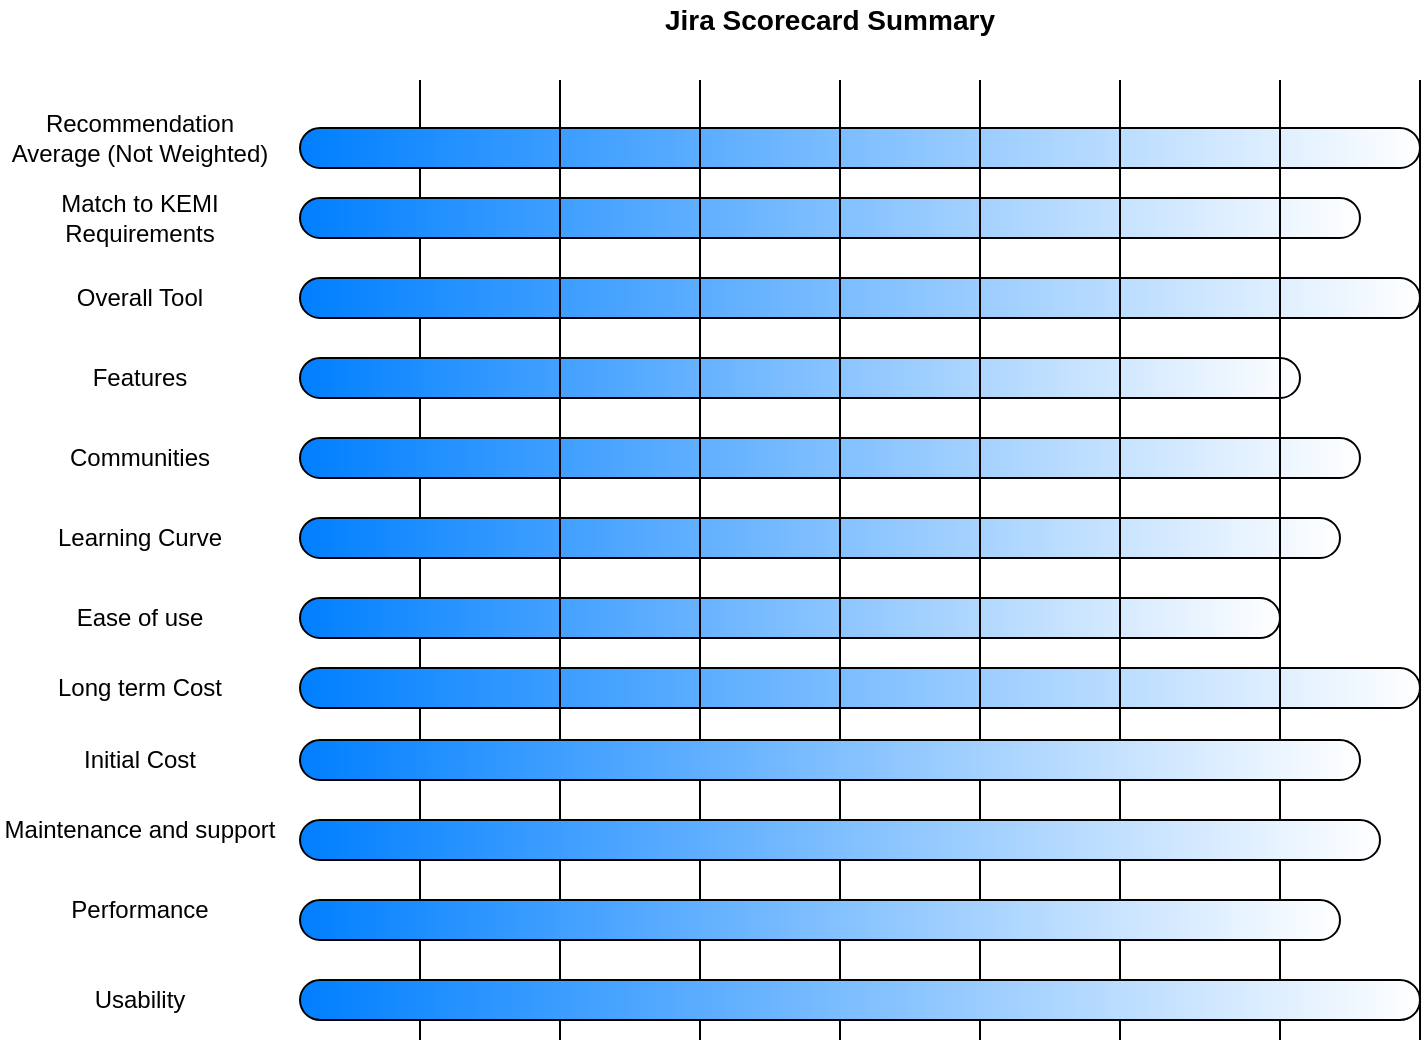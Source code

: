 <mxfile version="14.4.3" type="github">
  <diagram id="4LC586RHA6G6rUpBR5Ud" name="Page-1">
    <mxGraphModel dx="868" dy="450" grid="1" gridSize="10" guides="1" tooltips="1" connect="1" arrows="1" fold="1" page="1" pageScale="1" pageWidth="850" pageHeight="1100" math="0" shadow="0">
      <root>
        <mxCell id="0" />
        <mxCell id="1" parent="0" />
        <mxCell id="HnBoy53n2k93f64RDq2z-1" value="" style="endArrow=none;html=1;" parent="1" edge="1">
          <mxGeometry width="50" height="50" relative="1" as="geometry">
            <mxPoint x="220" y="540" as="sourcePoint" />
            <mxPoint x="220" y="60" as="targetPoint" />
          </mxGeometry>
        </mxCell>
        <mxCell id="HnBoy53n2k93f64RDq2z-2" value="" style="rounded=1;whiteSpace=wrap;html=1;labelBackgroundColor=#ffffff;gradientDirection=west;gradientColor=#007FFF;arcSize=50;" parent="1" vertex="1">
          <mxGeometry x="160" y="84" width="560" height="20" as="geometry" />
        </mxCell>
        <mxCell id="HnBoy53n2k93f64RDq2z-3" value="Match to KEMI Requirements" style="text;html=1;strokeColor=none;fillColor=none;align=center;verticalAlign=middle;whiteSpace=wrap;rounded=0;labelBackgroundColor=#ffffff;" parent="1" vertex="1">
          <mxGeometry x="10" y="114" width="140" height="30" as="geometry" />
        </mxCell>
        <mxCell id="HnBoy53n2k93f64RDq2z-4" value="Overall Tool" style="text;html=1;strokeColor=none;fillColor=none;align=center;verticalAlign=middle;whiteSpace=wrap;rounded=0;labelBackgroundColor=#ffffff;" parent="1" vertex="1">
          <mxGeometry x="10" y="154" width="140" height="30" as="geometry" />
        </mxCell>
        <mxCell id="HnBoy53n2k93f64RDq2z-5" value="Communities" style="text;html=1;strokeColor=none;fillColor=none;align=center;verticalAlign=middle;whiteSpace=wrap;rounded=0;labelBackgroundColor=#ffffff;" parent="1" vertex="1">
          <mxGeometry x="10" y="234" width="140" height="30" as="geometry" />
        </mxCell>
        <mxCell id="HnBoy53n2k93f64RDq2z-6" value="Features" style="text;html=1;strokeColor=none;fillColor=none;align=center;verticalAlign=middle;whiteSpace=wrap;rounded=0;labelBackgroundColor=#ffffff;" parent="1" vertex="1">
          <mxGeometry x="10" y="194" width="140" height="30" as="geometry" />
        </mxCell>
        <mxCell id="HnBoy53n2k93f64RDq2z-7" value="Learning Curve" style="text;html=1;strokeColor=none;fillColor=none;align=center;verticalAlign=middle;whiteSpace=wrap;rounded=0;labelBackgroundColor=#ffffff;" parent="1" vertex="1">
          <mxGeometry x="10" y="274" width="140" height="30" as="geometry" />
        </mxCell>
        <mxCell id="HnBoy53n2k93f64RDq2z-8" value="Long term Cost" style="text;html=1;strokeColor=none;fillColor=none;align=center;verticalAlign=middle;whiteSpace=wrap;rounded=0;labelBackgroundColor=#ffffff;" parent="1" vertex="1">
          <mxGeometry x="10" y="349" width="140" height="30" as="geometry" />
        </mxCell>
        <mxCell id="HnBoy53n2k93f64RDq2z-9" value="Ease of use" style="text;html=1;strokeColor=none;fillColor=none;align=center;verticalAlign=middle;whiteSpace=wrap;rounded=0;labelBackgroundColor=#ffffff;" parent="1" vertex="1">
          <mxGeometry x="10" y="314" width="140" height="30" as="geometry" />
        </mxCell>
        <mxCell id="HnBoy53n2k93f64RDq2z-10" value="Recommendation Average (Not Weighted)" style="text;html=1;strokeColor=none;fillColor=none;align=center;verticalAlign=middle;whiteSpace=wrap;rounded=0;labelBackgroundColor=#ffffff;" parent="1" vertex="1">
          <mxGeometry x="10" y="74" width="140" height="30" as="geometry" />
        </mxCell>
        <mxCell id="HnBoy53n2k93f64RDq2z-11" value="" style="rounded=1;whiteSpace=wrap;html=1;labelBackgroundColor=#ffffff;gradientDirection=west;gradientColor=#007FFF;arcSize=50;" parent="1" vertex="1">
          <mxGeometry x="160" y="119" width="530" height="20" as="geometry" />
        </mxCell>
        <mxCell id="HnBoy53n2k93f64RDq2z-12" value="" style="rounded=1;whiteSpace=wrap;html=1;labelBackgroundColor=#ffffff;gradientDirection=west;gradientColor=#007FFF;arcSize=50;" parent="1" vertex="1">
          <mxGeometry x="160" y="159" width="560" height="20" as="geometry" />
        </mxCell>
        <mxCell id="HnBoy53n2k93f64RDq2z-13" value="" style="rounded=1;whiteSpace=wrap;html=1;labelBackgroundColor=#ffffff;gradientDirection=west;gradientColor=#007FFF;arcSize=50;" parent="1" vertex="1">
          <mxGeometry x="160" y="199" width="500" height="20" as="geometry" />
        </mxCell>
        <mxCell id="HnBoy53n2k93f64RDq2z-14" value="" style="rounded=1;whiteSpace=wrap;html=1;labelBackgroundColor=#ffffff;gradientDirection=west;gradientColor=#007FFF;arcSize=50;" parent="1" vertex="1">
          <mxGeometry x="160" y="239" width="530" height="20" as="geometry" />
        </mxCell>
        <mxCell id="HnBoy53n2k93f64RDq2z-15" value="" style="rounded=1;whiteSpace=wrap;html=1;labelBackgroundColor=#ffffff;gradientDirection=west;gradientColor=#007FFF;arcSize=50;" parent="1" vertex="1">
          <mxGeometry x="160" y="279" width="520" height="20" as="geometry" />
        </mxCell>
        <mxCell id="HnBoy53n2k93f64RDq2z-16" value="" style="rounded=1;whiteSpace=wrap;html=1;labelBackgroundColor=#ffffff;gradientDirection=west;gradientColor=#007FFF;arcSize=50;" parent="1" vertex="1">
          <mxGeometry x="160" y="319" width="490" height="20" as="geometry" />
        </mxCell>
        <mxCell id="HnBoy53n2k93f64RDq2z-17" value="" style="rounded=1;whiteSpace=wrap;html=1;labelBackgroundColor=#ffffff;gradientDirection=west;gradientColor=#007FFF;arcSize=50;" parent="1" vertex="1">
          <mxGeometry x="160" y="354" width="560" height="20" as="geometry" />
        </mxCell>
        <mxCell id="HnBoy53n2k93f64RDq2z-18" value="" style="endArrow=none;html=1;" parent="1" edge="1">
          <mxGeometry width="50" height="50" relative="1" as="geometry">
            <mxPoint x="290" y="540" as="sourcePoint" />
            <mxPoint x="290" y="60" as="targetPoint" />
          </mxGeometry>
        </mxCell>
        <mxCell id="HnBoy53n2k93f64RDq2z-19" value="" style="endArrow=none;html=1;" parent="1" edge="1">
          <mxGeometry width="50" height="50" relative="1" as="geometry">
            <mxPoint x="360" y="540" as="sourcePoint" />
            <mxPoint x="360" y="60" as="targetPoint" />
          </mxGeometry>
        </mxCell>
        <mxCell id="HnBoy53n2k93f64RDq2z-20" value="" style="endArrow=none;html=1;" parent="1" edge="1">
          <mxGeometry width="50" height="50" relative="1" as="geometry">
            <mxPoint x="430" y="540" as="sourcePoint" />
            <mxPoint x="430" y="60" as="targetPoint" />
          </mxGeometry>
        </mxCell>
        <mxCell id="HnBoy53n2k93f64RDq2z-21" value="" style="endArrow=none;html=1;" parent="1" edge="1">
          <mxGeometry width="50" height="50" relative="1" as="geometry">
            <mxPoint x="500" y="540" as="sourcePoint" />
            <mxPoint x="500" y="60" as="targetPoint" />
          </mxGeometry>
        </mxCell>
        <mxCell id="HnBoy53n2k93f64RDq2z-22" value="" style="endArrow=none;html=1;" parent="1" edge="1">
          <mxGeometry width="50" height="50" relative="1" as="geometry">
            <mxPoint x="570" y="540" as="sourcePoint" />
            <mxPoint x="570" y="60" as="targetPoint" />
          </mxGeometry>
        </mxCell>
        <mxCell id="HnBoy53n2k93f64RDq2z-23" value="" style="endArrow=none;html=1;" parent="1" edge="1">
          <mxGeometry width="50" height="50" relative="1" as="geometry">
            <mxPoint x="650" y="540" as="sourcePoint" />
            <mxPoint x="650" y="60" as="targetPoint" />
          </mxGeometry>
        </mxCell>
        <mxCell id="HnBoy53n2k93f64RDq2z-24" value="" style="endArrow=none;html=1;" parent="1" edge="1">
          <mxGeometry width="50" height="50" relative="1" as="geometry">
            <mxPoint x="720" y="540" as="sourcePoint" />
            <mxPoint x="720" y="60" as="targetPoint" />
          </mxGeometry>
        </mxCell>
        <mxCell id="HnBoy53n2k93f64RDq2z-25" value="Initial Cost" style="text;html=1;strokeColor=none;fillColor=none;align=center;verticalAlign=middle;whiteSpace=wrap;rounded=0;labelBackgroundColor=#ffffff;" parent="1" vertex="1">
          <mxGeometry x="10" y="385" width="140" height="30" as="geometry" />
        </mxCell>
        <mxCell id="HnBoy53n2k93f64RDq2z-26" value="Maintenance and support" style="text;html=1;strokeColor=none;fillColor=none;align=center;verticalAlign=middle;whiteSpace=wrap;rounded=0;labelBackgroundColor=#ffffff;" parent="1" vertex="1">
          <mxGeometry x="10" y="420" width="140" height="30" as="geometry" />
        </mxCell>
        <mxCell id="HnBoy53n2k93f64RDq2z-27" value="Performance" style="text;html=1;strokeColor=none;fillColor=none;align=center;verticalAlign=middle;whiteSpace=wrap;rounded=0;labelBackgroundColor=#ffffff;" parent="1" vertex="1">
          <mxGeometry x="10" y="460" width="140" height="30" as="geometry" />
        </mxCell>
        <mxCell id="HnBoy53n2k93f64RDq2z-28" value="Usability" style="text;html=1;strokeColor=none;fillColor=none;align=center;verticalAlign=middle;whiteSpace=wrap;rounded=0;labelBackgroundColor=#ffffff;" parent="1" vertex="1">
          <mxGeometry x="10" y="505" width="140" height="30" as="geometry" />
        </mxCell>
        <mxCell id="HnBoy53n2k93f64RDq2z-29" value="" style="rounded=1;whiteSpace=wrap;html=1;labelBackgroundColor=#ffffff;gradientDirection=west;gradientColor=#007FFF;arcSize=50;" parent="1" vertex="1">
          <mxGeometry x="160" y="390" width="530" height="20" as="geometry" />
        </mxCell>
        <mxCell id="HnBoy53n2k93f64RDq2z-30" value="" style="rounded=1;whiteSpace=wrap;html=1;labelBackgroundColor=#ffffff;gradientDirection=west;gradientColor=#007FFF;arcSize=50;" parent="1" vertex="1">
          <mxGeometry x="160" y="430" width="540" height="20" as="geometry" />
        </mxCell>
        <mxCell id="HnBoy53n2k93f64RDq2z-31" value="" style="rounded=1;whiteSpace=wrap;html=1;labelBackgroundColor=#ffffff;gradientDirection=west;gradientColor=#007FFF;arcSize=50;" parent="1" vertex="1">
          <mxGeometry x="160" y="470" width="520" height="20" as="geometry" />
        </mxCell>
        <mxCell id="HnBoy53n2k93f64RDq2z-32" value="" style="rounded=1;whiteSpace=wrap;html=1;labelBackgroundColor=#ffffff;gradientDirection=west;gradientColor=#007FFF;arcSize=50;" parent="1" vertex="1">
          <mxGeometry x="160" y="510" width="560" height="20" as="geometry" />
        </mxCell>
        <mxCell id="HnBoy53n2k93f64RDq2z-33" value="&lt;b&gt;&lt;font style=&quot;font-size: 14px&quot;&gt;Jira Scorecard Summary&lt;/font&gt;&lt;/b&gt;" style="text;html=1;strokeColor=none;fillColor=none;align=center;verticalAlign=middle;whiteSpace=wrap;rounded=0;" parent="1" vertex="1">
          <mxGeometry x="320" y="20" width="210" height="20" as="geometry" />
        </mxCell>
      </root>
    </mxGraphModel>
  </diagram>
</mxfile>
